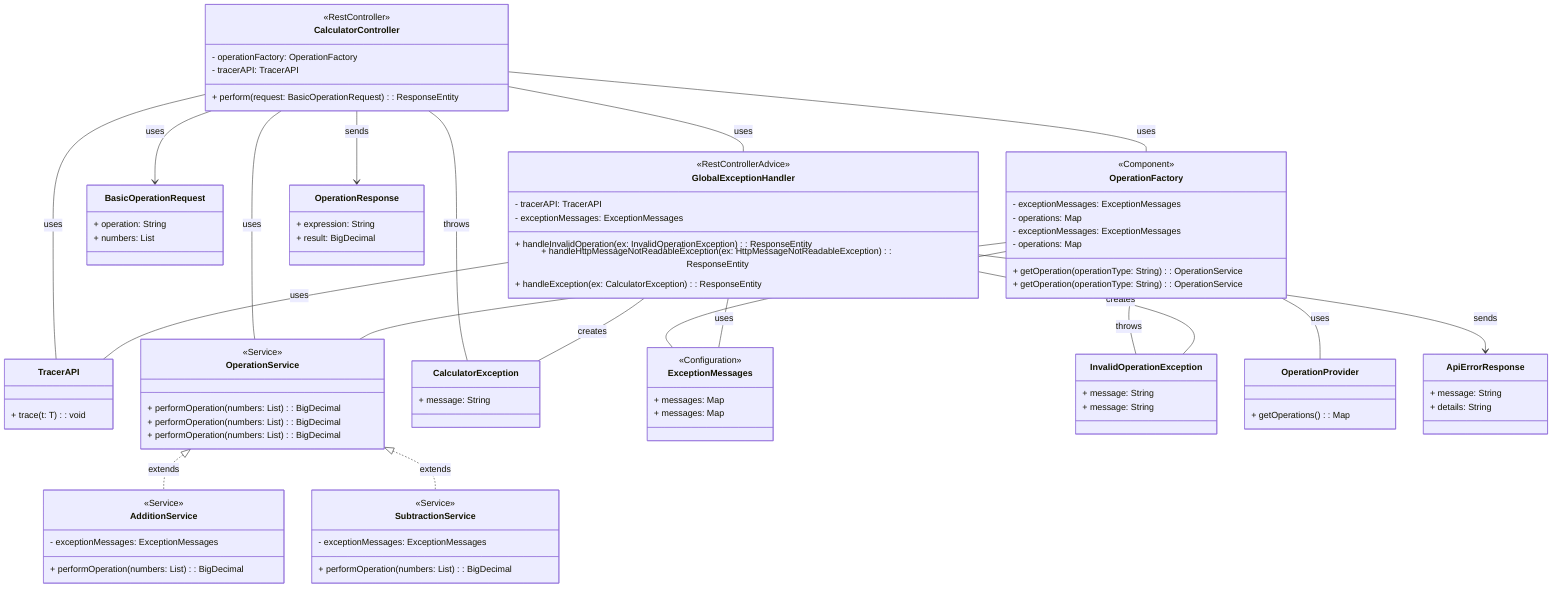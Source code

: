 classDiagram

class CalculatorController {
  <<RestController>>
  <<Autowired>>
  - operationFactory: OperationFactory
  <<Autowired>>
  - tracerAPI: TracerAPI
  + perform(request: BasicOperationRequest): ResponseEntity<BigDecimal>
}

class OperationFactory {
  <<Component>>
  - exceptionMessages: ExceptionMessages
  - operations: Map<String, OperationService>
  <<Autowired>>
  + getOperation(operationType: String): OperationService
}

class TracerAPI {
  + trace(t: T): void
}

class BasicOperationRequest {
  + operation: String
  + numbers: List<BigDecimal>
}

class OperationService {
  <<Service>>
  + performOperation(numbers: List<BigDecimal>): BigDecimal
}


CalculatorController -- OperationFactory: uses
CalculatorController -- TracerAPI: uses
CalculatorController --> BasicOperationRequest: uses
CalculatorController -- OperationService: uses
CalculatorController -- CalculatorException: throws
CalculatorController -- GlobalExceptionHandler: uses
CalculatorController --> OperationResponse: sends

class OperationFactory {
  <<Component>>
  - exceptionMessages: ExceptionMessages
  - operations: Map<String, OperationService>
  <<Autowired>>
  + getOperation(operationType: String): OperationService
}

class ExceptionMessages {
  <<Configuration>>
  + messages: Map<String, String>
}

class OperationService {
  <<Service>>
  + performOperation(numbers: List<BigDecimal>): BigDecimal
}

class InvalidOperationException {
  + message: String
}

OperationFactory -- ExceptionMessages: has
OperationFactory -- OperationService: uses
OperationFactory -- OperationProvider: uses
OperationFactory -- InvalidOperationException: throws


class AdditionService {
  <<Service>>
  <<Autowired>>
  - exceptionMessages: ExceptionMessages
  + performOperation(numbers: List<BigDecimal>): BigDecimal
}


class SubtractionService {
  <<Service>>
  <<Autowired>>
  - exceptionMessages: ExceptionMessages
  + performOperation(numbers: List<BigDecimal>): BigDecimal
}

OperationService <|.. AdditionService: extends
OperationService <|.. SubtractionService:extends

class CalculatorException {
  + message: String
}

class ExceptionMessages {
  <<Configuration>>
  + messages: Map<String, String>
}

class GlobalExceptionHandler {
  <<RestControllerAdvice>>
  <<Autowired>>
  - tracerAPI: TracerAPI
  <<Autowired>>
  - exceptionMessages: ExceptionMessages
  + handleInvalidOperation(ex: InvalidOperationException): ResponseEntity<ApiErrorResponse>
  + handleHttpMessageNotReadableException(ex: HttpMessageNotReadableException): ResponseEntity<ApiErrorResponse>
  + handleException(ex: CalculatorException): ResponseEntity<ApiErrorResponse>
}

class InvalidOperationException {
  + message: String
}

class ApiErrorResponse {
  + message: String
  + details: String
}

GlobalExceptionHandler --> ApiErrorResponse: sends
GlobalExceptionHandler -- InvalidOperationException: creates
GlobalExceptionHandler -- CalculatorException: creates
GlobalExceptionHandler -- TracerAPI: uses
GlobalExceptionHandler -- ExceptionMessages: uses


class OperationProvider {
  + getOperations(): Map<String, OperationService>
}

  class OperationResponse {
    + expression: String
    + result: BigDecimal
  }

  class OperationService {
    <<Service>>
    + performOperation(numbers: List<BigDecimal>): BigDecimal
  }
